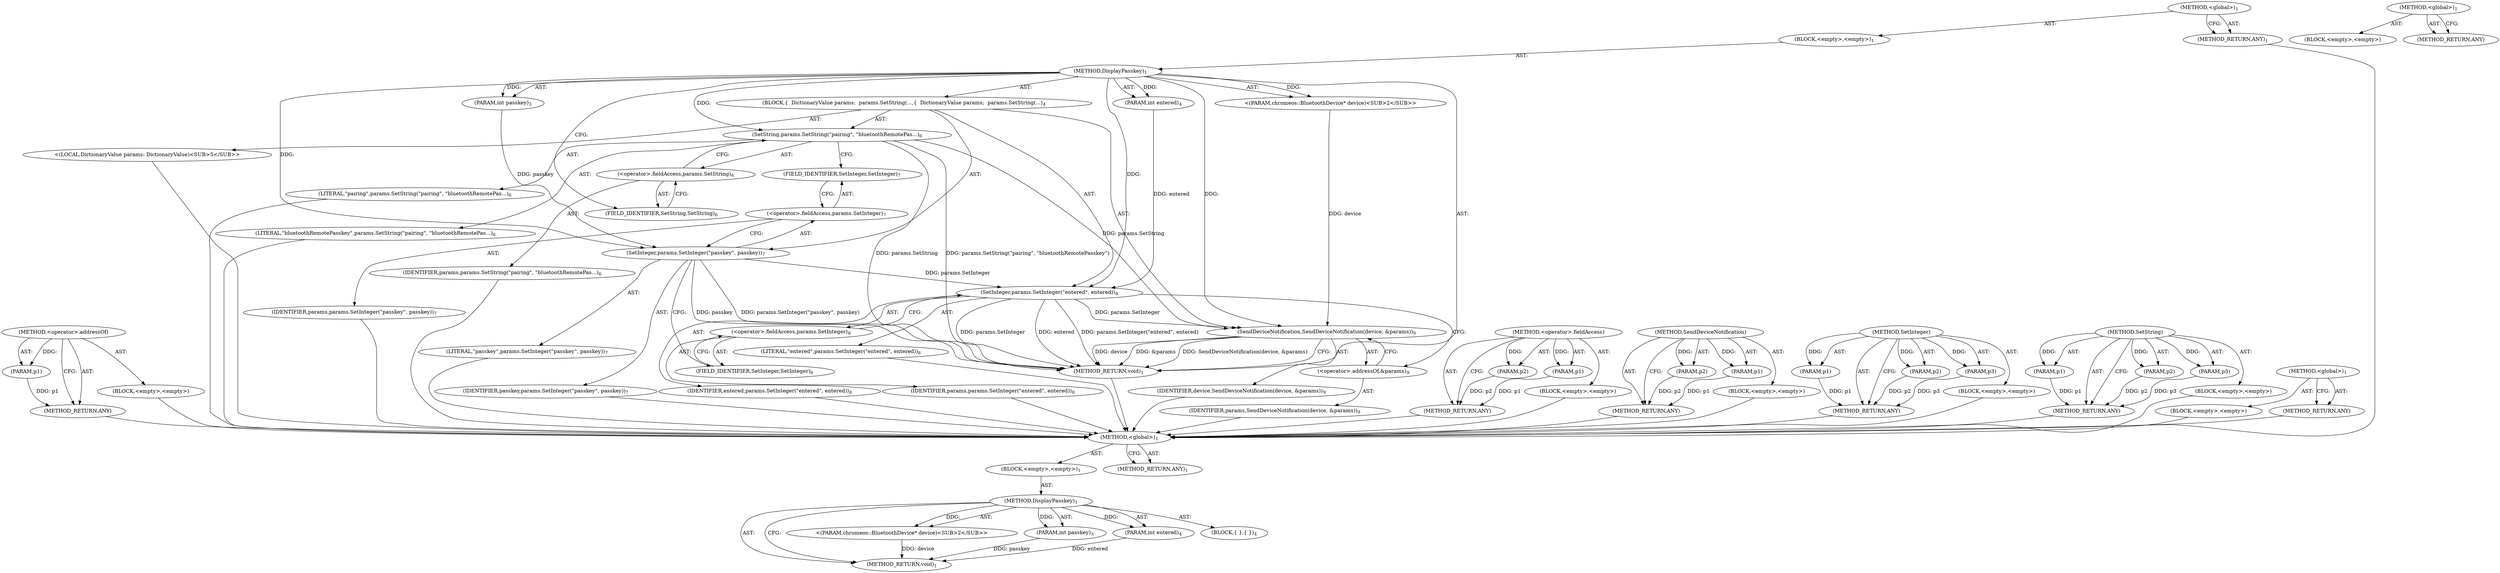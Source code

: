digraph "&lt;global&gt;" {
vulnerable_6 [label=<(METHOD,&lt;global&gt;)<SUB>1</SUB>>];
vulnerable_7 [label=<(BLOCK,&lt;empty&gt;,&lt;empty&gt;)<SUB>1</SUB>>];
vulnerable_8 [label=<(METHOD,DisplayPasskey)<SUB>1</SUB>>];
vulnerable_9 [label="<(PARAM,chromeos::BluetoothDevice* device)<SUB>2</SUB>>"];
vulnerable_10 [label=<(PARAM,int passkey)<SUB>3</SUB>>];
vulnerable_11 [label=<(PARAM,int entered)<SUB>4</SUB>>];
vulnerable_12 [label=<(BLOCK,{
 },{
 })<SUB>4</SUB>>];
vulnerable_13 [label=<(METHOD_RETURN,void)<SUB>1</SUB>>];
vulnerable_15 [label=<(METHOD_RETURN,ANY)<SUB>1</SUB>>];
vulnerable_26 [label=<(METHOD,&lt;global&gt;)<SUB>1</SUB>>];
vulnerable_27 [label=<(BLOCK,&lt;empty&gt;,&lt;empty&gt;)>];
vulnerable_28 [label=<(METHOD_RETURN,ANY)>];
fixed_83 [label=<(METHOD,&lt;operator&gt;.addressOf)>];
fixed_84 [label=<(PARAM,p1)>];
fixed_85 [label=<(BLOCK,&lt;empty&gt;,&lt;empty&gt;)>];
fixed_86 [label=<(METHOD_RETURN,ANY)>];
fixed_6 [label=<(METHOD,&lt;global&gt;)<SUB>1</SUB>>];
fixed_7 [label=<(BLOCK,&lt;empty&gt;,&lt;empty&gt;)<SUB>1</SUB>>];
fixed_8 [label=<(METHOD,DisplayPasskey)<SUB>1</SUB>>];
fixed_9 [label="<(PARAM,chromeos::BluetoothDevice* device)<SUB>2</SUB>>"];
fixed_10 [label=<(PARAM,int passkey)<SUB>3</SUB>>];
fixed_11 [label=<(PARAM,int entered)<SUB>4</SUB>>];
fixed_12 [label=<(BLOCK,{
  DictionaryValue params;
  params.SetString(...,{
  DictionaryValue params;
  params.SetString(...)<SUB>4</SUB>>];
fixed_13 [label="<(LOCAL,DictionaryValue params: DictionaryValue)<SUB>5</SUB>>"];
fixed_14 [label=<(SetString,params.SetString(&quot;pairing&quot;, &quot;bluetoothRemotePas...)<SUB>6</SUB>>];
fixed_15 [label=<(&lt;operator&gt;.fieldAccess,params.SetString)<SUB>6</SUB>>];
fixed_16 [label=<(IDENTIFIER,params,params.SetString(&quot;pairing&quot;, &quot;bluetoothRemotePas...)<SUB>6</SUB>>];
fixed_17 [label=<(FIELD_IDENTIFIER,SetString,SetString)<SUB>6</SUB>>];
fixed_18 [label=<(LITERAL,&quot;pairing&quot;,params.SetString(&quot;pairing&quot;, &quot;bluetoothRemotePas...)<SUB>6</SUB>>];
fixed_19 [label=<(LITERAL,&quot;bluetoothRemotePasskey&quot;,params.SetString(&quot;pairing&quot;, &quot;bluetoothRemotePas...)<SUB>6</SUB>>];
fixed_20 [label=<(SetInteger,params.SetInteger(&quot;passkey&quot;, passkey))<SUB>7</SUB>>];
fixed_21 [label=<(&lt;operator&gt;.fieldAccess,params.SetInteger)<SUB>7</SUB>>];
fixed_22 [label=<(IDENTIFIER,params,params.SetInteger(&quot;passkey&quot;, passkey))<SUB>7</SUB>>];
fixed_23 [label=<(FIELD_IDENTIFIER,SetInteger,SetInteger)<SUB>7</SUB>>];
fixed_24 [label=<(LITERAL,&quot;passkey&quot;,params.SetInteger(&quot;passkey&quot;, passkey))<SUB>7</SUB>>];
fixed_25 [label=<(IDENTIFIER,passkey,params.SetInteger(&quot;passkey&quot;, passkey))<SUB>7</SUB>>];
fixed_26 [label=<(SetInteger,params.SetInteger(&quot;entered&quot;, entered))<SUB>8</SUB>>];
fixed_27 [label=<(&lt;operator&gt;.fieldAccess,params.SetInteger)<SUB>8</SUB>>];
fixed_28 [label=<(IDENTIFIER,params,params.SetInteger(&quot;entered&quot;, entered))<SUB>8</SUB>>];
fixed_29 [label=<(FIELD_IDENTIFIER,SetInteger,SetInteger)<SUB>8</SUB>>];
fixed_30 [label=<(LITERAL,&quot;entered&quot;,params.SetInteger(&quot;entered&quot;, entered))<SUB>8</SUB>>];
fixed_31 [label=<(IDENTIFIER,entered,params.SetInteger(&quot;entered&quot;, entered))<SUB>8</SUB>>];
fixed_32 [label=<(SendDeviceNotification,SendDeviceNotification(device, &amp;params))<SUB>9</SUB>>];
fixed_33 [label=<(IDENTIFIER,device,SendDeviceNotification(device, &amp;params))<SUB>9</SUB>>];
fixed_34 [label=<(&lt;operator&gt;.addressOf,&amp;params)<SUB>9</SUB>>];
fixed_35 [label=<(IDENTIFIER,params,SendDeviceNotification(device, &amp;params))<SUB>9</SUB>>];
fixed_36 [label=<(METHOD_RETURN,void)<SUB>1</SUB>>];
fixed_38 [label=<(METHOD_RETURN,ANY)<SUB>1</SUB>>];
fixed_67 [label=<(METHOD,&lt;operator&gt;.fieldAccess)>];
fixed_68 [label=<(PARAM,p1)>];
fixed_69 [label=<(PARAM,p2)>];
fixed_70 [label=<(BLOCK,&lt;empty&gt;,&lt;empty&gt;)>];
fixed_71 [label=<(METHOD_RETURN,ANY)>];
fixed_78 [label=<(METHOD,SendDeviceNotification)>];
fixed_79 [label=<(PARAM,p1)>];
fixed_80 [label=<(PARAM,p2)>];
fixed_81 [label=<(BLOCK,&lt;empty&gt;,&lt;empty&gt;)>];
fixed_82 [label=<(METHOD_RETURN,ANY)>];
fixed_72 [label=<(METHOD,SetInteger)>];
fixed_73 [label=<(PARAM,p1)>];
fixed_74 [label=<(PARAM,p2)>];
fixed_75 [label=<(PARAM,p3)>];
fixed_76 [label=<(BLOCK,&lt;empty&gt;,&lt;empty&gt;)>];
fixed_77 [label=<(METHOD_RETURN,ANY)>];
fixed_61 [label=<(METHOD,SetString)>];
fixed_62 [label=<(PARAM,p1)>];
fixed_63 [label=<(PARAM,p2)>];
fixed_64 [label=<(PARAM,p3)>];
fixed_65 [label=<(BLOCK,&lt;empty&gt;,&lt;empty&gt;)>];
fixed_66 [label=<(METHOD_RETURN,ANY)>];
fixed_55 [label=<(METHOD,&lt;global&gt;)<SUB>1</SUB>>];
fixed_56 [label=<(BLOCK,&lt;empty&gt;,&lt;empty&gt;)>];
fixed_57 [label=<(METHOD_RETURN,ANY)>];
vulnerable_6 -> vulnerable_7  [key=0, label="AST: "];
vulnerable_6 -> vulnerable_15  [key=0, label="AST: "];
vulnerable_6 -> vulnerable_15  [key=1, label="CFG: "];
vulnerable_7 -> vulnerable_8  [key=0, label="AST: "];
vulnerable_8 -> vulnerable_9  [key=0, label="AST: "];
vulnerable_8 -> vulnerable_9  [key=1, label="DDG: "];
vulnerable_8 -> vulnerable_10  [key=0, label="AST: "];
vulnerable_8 -> vulnerable_10  [key=1, label="DDG: "];
vulnerable_8 -> vulnerable_11  [key=0, label="AST: "];
vulnerable_8 -> vulnerable_11  [key=1, label="DDG: "];
vulnerable_8 -> vulnerable_12  [key=0, label="AST: "];
vulnerable_8 -> vulnerable_13  [key=0, label="AST: "];
vulnerable_8 -> vulnerable_13  [key=1, label="CFG: "];
vulnerable_9 -> vulnerable_13  [key=0, label="DDG: device"];
vulnerable_10 -> vulnerable_13  [key=0, label="DDG: passkey"];
vulnerable_11 -> vulnerable_13  [key=0, label="DDG: entered"];
vulnerable_26 -> vulnerable_27  [key=0, label="AST: "];
vulnerable_26 -> vulnerable_28  [key=0, label="AST: "];
vulnerable_26 -> vulnerable_28  [key=1, label="CFG: "];
fixed_83 -> fixed_84  [key=0, label="AST: "];
fixed_83 -> fixed_84  [key=1, label="DDG: "];
fixed_83 -> fixed_85  [key=0, label="AST: "];
fixed_83 -> fixed_86  [key=0, label="AST: "];
fixed_83 -> fixed_86  [key=1, label="CFG: "];
fixed_84 -> fixed_86  [key=0, label="DDG: p1"];
fixed_85 -> vulnerable_6  [key=0];
fixed_86 -> vulnerable_6  [key=0];
fixed_6 -> fixed_7  [key=0, label="AST: "];
fixed_6 -> fixed_38  [key=0, label="AST: "];
fixed_6 -> fixed_38  [key=1, label="CFG: "];
fixed_7 -> fixed_8  [key=0, label="AST: "];
fixed_8 -> fixed_9  [key=0, label="AST: "];
fixed_8 -> fixed_9  [key=1, label="DDG: "];
fixed_8 -> fixed_10  [key=0, label="AST: "];
fixed_8 -> fixed_10  [key=1, label="DDG: "];
fixed_8 -> fixed_11  [key=0, label="AST: "];
fixed_8 -> fixed_11  [key=1, label="DDG: "];
fixed_8 -> fixed_12  [key=0, label="AST: "];
fixed_8 -> fixed_36  [key=0, label="AST: "];
fixed_8 -> fixed_17  [key=0, label="CFG: "];
fixed_8 -> fixed_14  [key=0, label="DDG: "];
fixed_8 -> fixed_20  [key=0, label="DDG: "];
fixed_8 -> fixed_26  [key=0, label="DDG: "];
fixed_8 -> fixed_32  [key=0, label="DDG: "];
fixed_9 -> fixed_32  [key=0, label="DDG: device"];
fixed_10 -> fixed_20  [key=0, label="DDG: passkey"];
fixed_11 -> fixed_26  [key=0, label="DDG: entered"];
fixed_12 -> fixed_13  [key=0, label="AST: "];
fixed_12 -> fixed_14  [key=0, label="AST: "];
fixed_12 -> fixed_20  [key=0, label="AST: "];
fixed_12 -> fixed_26  [key=0, label="AST: "];
fixed_12 -> fixed_32  [key=0, label="AST: "];
fixed_13 -> vulnerable_6  [key=0];
fixed_14 -> fixed_15  [key=0, label="AST: "];
fixed_14 -> fixed_18  [key=0, label="AST: "];
fixed_14 -> fixed_19  [key=0, label="AST: "];
fixed_14 -> fixed_23  [key=0, label="CFG: "];
fixed_14 -> fixed_36  [key=0, label="DDG: params.SetString"];
fixed_14 -> fixed_36  [key=1, label="DDG: params.SetString(&quot;pairing&quot;, &quot;bluetoothRemotePasskey&quot;)"];
fixed_14 -> fixed_32  [key=0, label="DDG: params.SetString"];
fixed_15 -> fixed_16  [key=0, label="AST: "];
fixed_15 -> fixed_17  [key=0, label="AST: "];
fixed_15 -> fixed_14  [key=0, label="CFG: "];
fixed_16 -> vulnerable_6  [key=0];
fixed_17 -> fixed_15  [key=0, label="CFG: "];
fixed_18 -> vulnerable_6  [key=0];
fixed_19 -> vulnerable_6  [key=0];
fixed_20 -> fixed_21  [key=0, label="AST: "];
fixed_20 -> fixed_24  [key=0, label="AST: "];
fixed_20 -> fixed_25  [key=0, label="AST: "];
fixed_20 -> fixed_29  [key=0, label="CFG: "];
fixed_20 -> fixed_36  [key=0, label="DDG: passkey"];
fixed_20 -> fixed_36  [key=1, label="DDG: params.SetInteger(&quot;passkey&quot;, passkey)"];
fixed_20 -> fixed_26  [key=0, label="DDG: params.SetInteger"];
fixed_21 -> fixed_22  [key=0, label="AST: "];
fixed_21 -> fixed_23  [key=0, label="AST: "];
fixed_21 -> fixed_20  [key=0, label="CFG: "];
fixed_22 -> vulnerable_6  [key=0];
fixed_23 -> fixed_21  [key=0, label="CFG: "];
fixed_24 -> vulnerable_6  [key=0];
fixed_25 -> vulnerable_6  [key=0];
fixed_26 -> fixed_27  [key=0, label="AST: "];
fixed_26 -> fixed_30  [key=0, label="AST: "];
fixed_26 -> fixed_31  [key=0, label="AST: "];
fixed_26 -> fixed_34  [key=0, label="CFG: "];
fixed_26 -> fixed_36  [key=0, label="DDG: params.SetInteger"];
fixed_26 -> fixed_36  [key=1, label="DDG: entered"];
fixed_26 -> fixed_36  [key=2, label="DDG: params.SetInteger(&quot;entered&quot;, entered)"];
fixed_26 -> fixed_32  [key=0, label="DDG: params.SetInteger"];
fixed_27 -> fixed_28  [key=0, label="AST: "];
fixed_27 -> fixed_29  [key=0, label="AST: "];
fixed_27 -> fixed_26  [key=0, label="CFG: "];
fixed_28 -> vulnerable_6  [key=0];
fixed_29 -> fixed_27  [key=0, label="CFG: "];
fixed_30 -> vulnerable_6  [key=0];
fixed_31 -> vulnerable_6  [key=0];
fixed_32 -> fixed_33  [key=0, label="AST: "];
fixed_32 -> fixed_34  [key=0, label="AST: "];
fixed_32 -> fixed_36  [key=0, label="CFG: "];
fixed_32 -> fixed_36  [key=1, label="DDG: device"];
fixed_32 -> fixed_36  [key=2, label="DDG: &amp;params"];
fixed_32 -> fixed_36  [key=3, label="DDG: SendDeviceNotification(device, &amp;params)"];
fixed_33 -> vulnerable_6  [key=0];
fixed_34 -> fixed_35  [key=0, label="AST: "];
fixed_34 -> fixed_32  [key=0, label="CFG: "];
fixed_35 -> vulnerable_6  [key=0];
fixed_36 -> vulnerable_6  [key=0];
fixed_38 -> vulnerable_6  [key=0];
fixed_67 -> fixed_68  [key=0, label="AST: "];
fixed_67 -> fixed_68  [key=1, label="DDG: "];
fixed_67 -> fixed_70  [key=0, label="AST: "];
fixed_67 -> fixed_69  [key=0, label="AST: "];
fixed_67 -> fixed_69  [key=1, label="DDG: "];
fixed_67 -> fixed_71  [key=0, label="AST: "];
fixed_67 -> fixed_71  [key=1, label="CFG: "];
fixed_68 -> fixed_71  [key=0, label="DDG: p1"];
fixed_69 -> fixed_71  [key=0, label="DDG: p2"];
fixed_70 -> vulnerable_6  [key=0];
fixed_71 -> vulnerable_6  [key=0];
fixed_78 -> fixed_79  [key=0, label="AST: "];
fixed_78 -> fixed_79  [key=1, label="DDG: "];
fixed_78 -> fixed_81  [key=0, label="AST: "];
fixed_78 -> fixed_80  [key=0, label="AST: "];
fixed_78 -> fixed_80  [key=1, label="DDG: "];
fixed_78 -> fixed_82  [key=0, label="AST: "];
fixed_78 -> fixed_82  [key=1, label="CFG: "];
fixed_79 -> fixed_82  [key=0, label="DDG: p1"];
fixed_80 -> fixed_82  [key=0, label="DDG: p2"];
fixed_81 -> vulnerable_6  [key=0];
fixed_82 -> vulnerable_6  [key=0];
fixed_72 -> fixed_73  [key=0, label="AST: "];
fixed_72 -> fixed_73  [key=1, label="DDG: "];
fixed_72 -> fixed_76  [key=0, label="AST: "];
fixed_72 -> fixed_74  [key=0, label="AST: "];
fixed_72 -> fixed_74  [key=1, label="DDG: "];
fixed_72 -> fixed_77  [key=0, label="AST: "];
fixed_72 -> fixed_77  [key=1, label="CFG: "];
fixed_72 -> fixed_75  [key=0, label="AST: "];
fixed_72 -> fixed_75  [key=1, label="DDG: "];
fixed_73 -> fixed_77  [key=0, label="DDG: p1"];
fixed_74 -> fixed_77  [key=0, label="DDG: p2"];
fixed_75 -> fixed_77  [key=0, label="DDG: p3"];
fixed_76 -> vulnerable_6  [key=0];
fixed_77 -> vulnerable_6  [key=0];
fixed_61 -> fixed_62  [key=0, label="AST: "];
fixed_61 -> fixed_62  [key=1, label="DDG: "];
fixed_61 -> fixed_65  [key=0, label="AST: "];
fixed_61 -> fixed_63  [key=0, label="AST: "];
fixed_61 -> fixed_63  [key=1, label="DDG: "];
fixed_61 -> fixed_66  [key=0, label="AST: "];
fixed_61 -> fixed_66  [key=1, label="CFG: "];
fixed_61 -> fixed_64  [key=0, label="AST: "];
fixed_61 -> fixed_64  [key=1, label="DDG: "];
fixed_62 -> fixed_66  [key=0, label="DDG: p1"];
fixed_63 -> fixed_66  [key=0, label="DDG: p2"];
fixed_64 -> fixed_66  [key=0, label="DDG: p3"];
fixed_65 -> vulnerable_6  [key=0];
fixed_66 -> vulnerable_6  [key=0];
fixed_55 -> fixed_56  [key=0, label="AST: "];
fixed_55 -> fixed_57  [key=0, label="AST: "];
fixed_55 -> fixed_57  [key=1, label="CFG: "];
fixed_56 -> vulnerable_6  [key=0];
fixed_57 -> vulnerable_6  [key=0];
}

